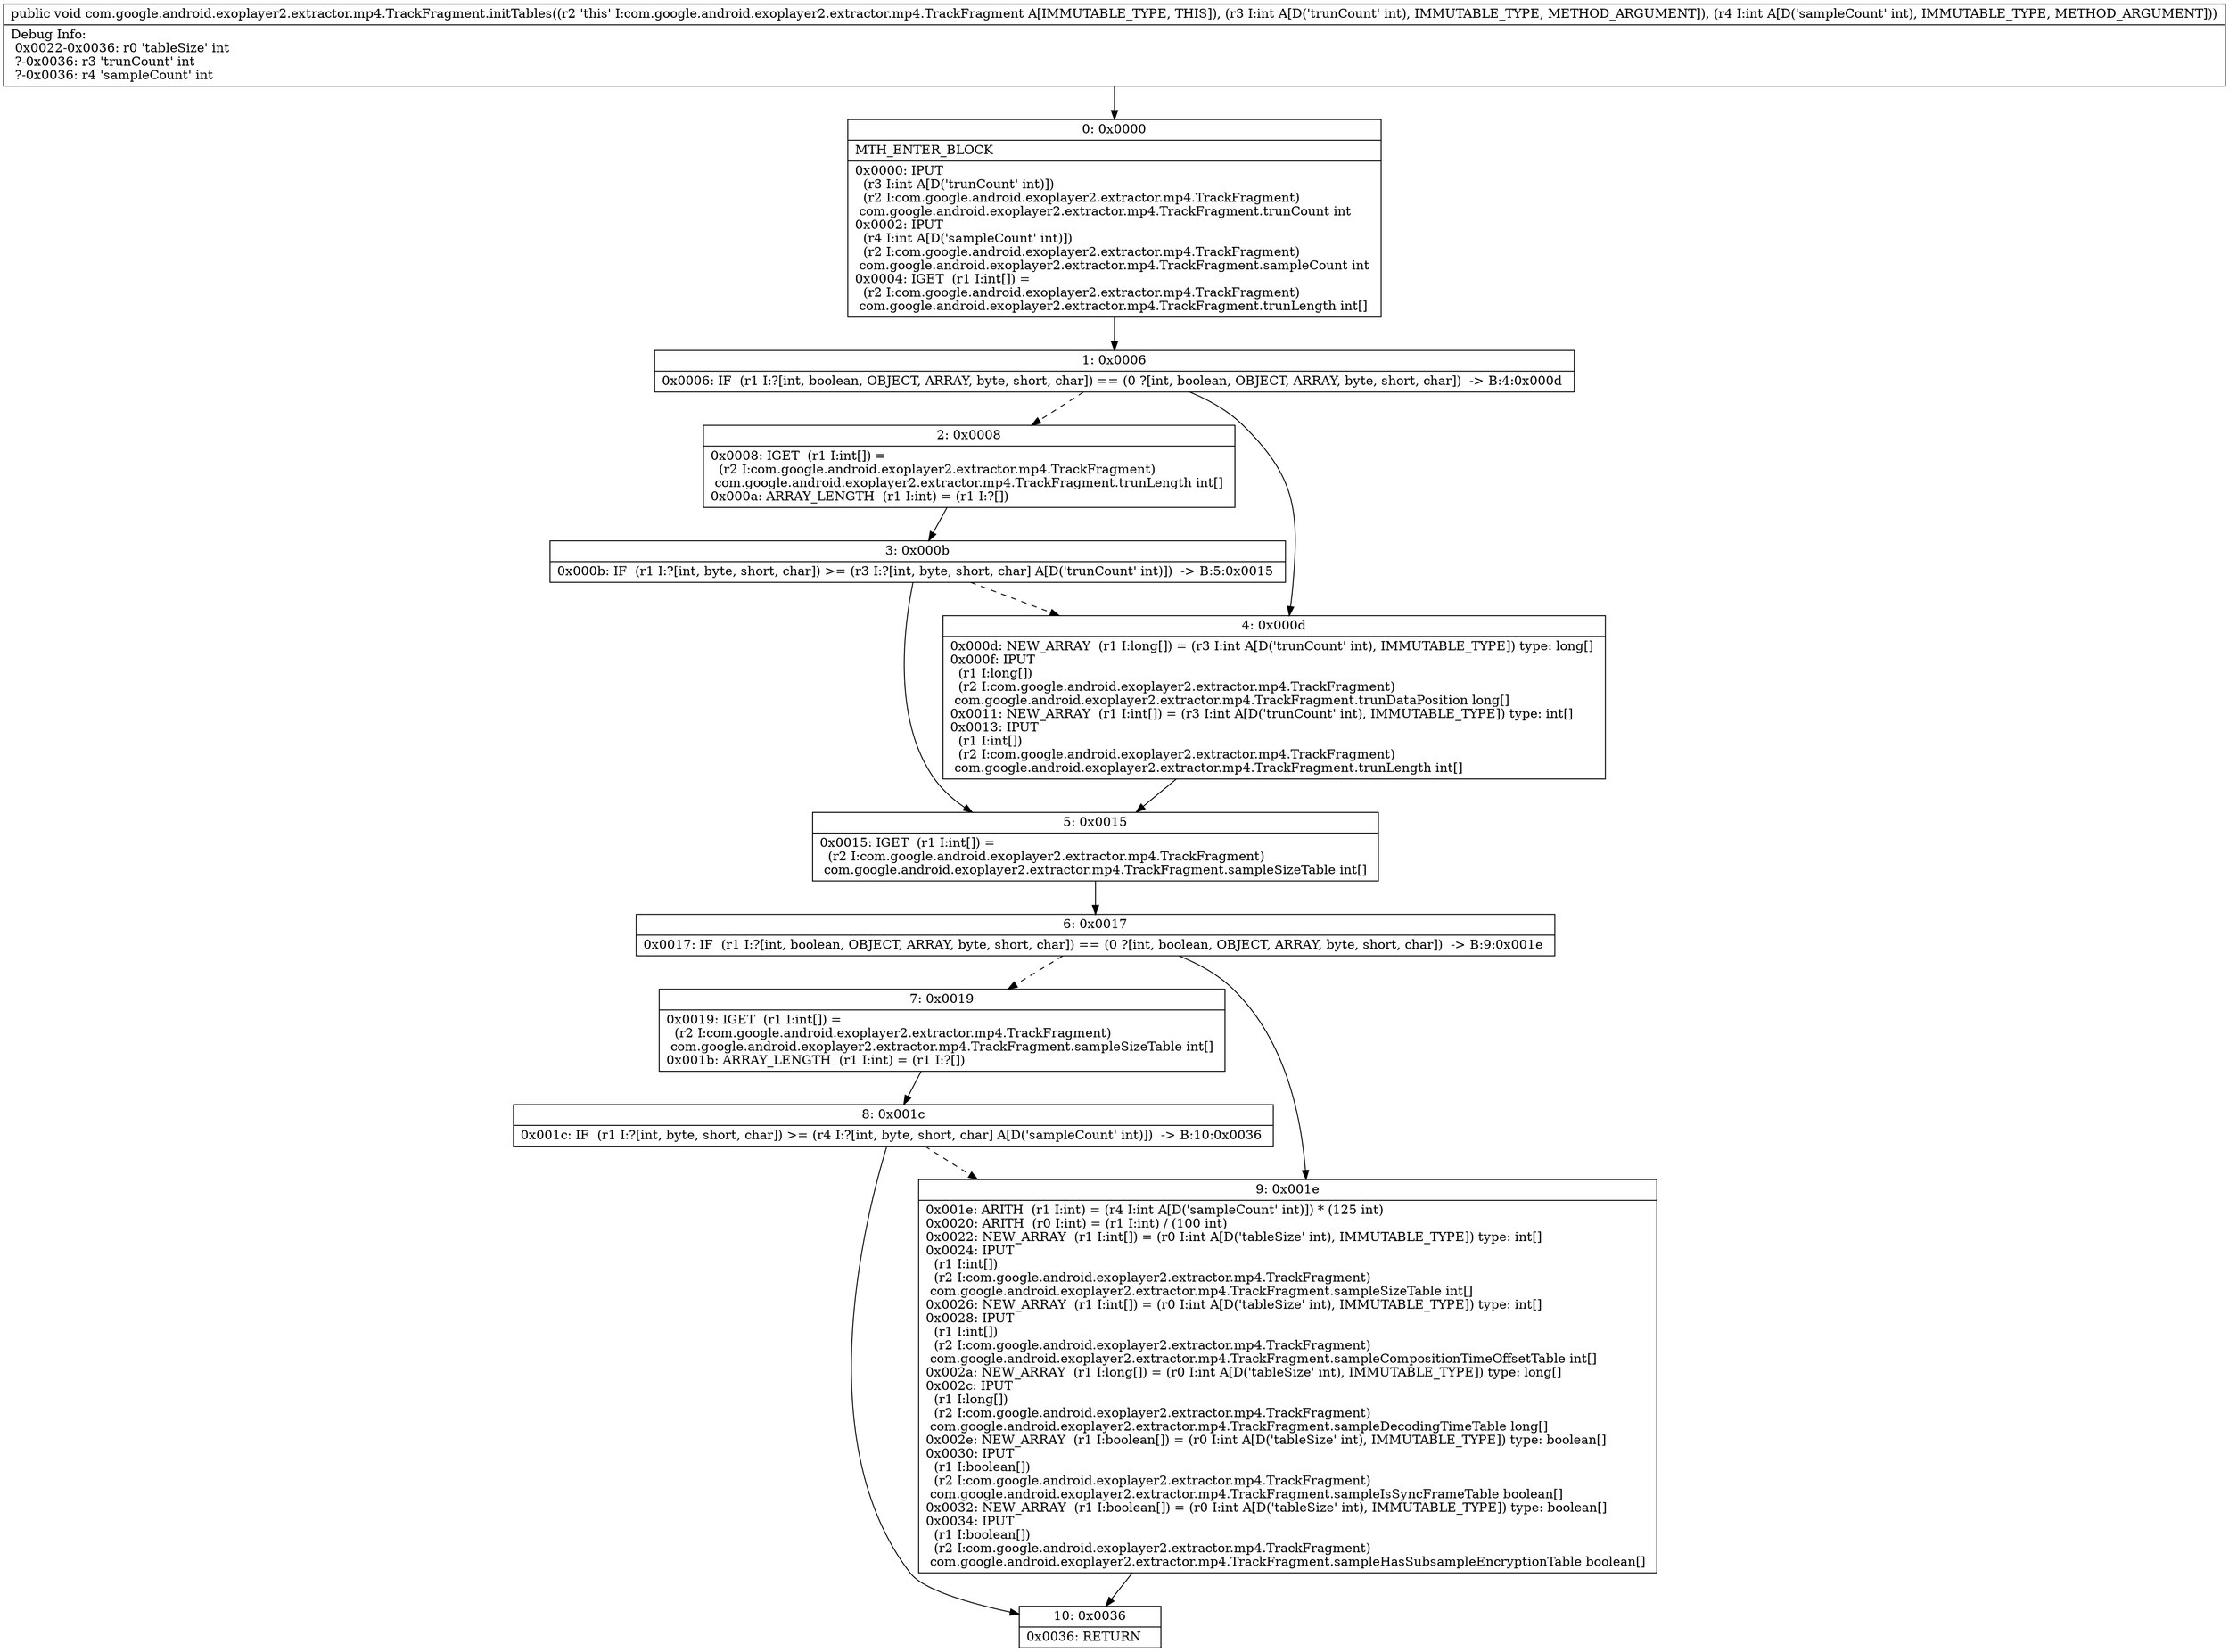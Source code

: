 digraph "CFG forcom.google.android.exoplayer2.extractor.mp4.TrackFragment.initTables(II)V" {
Node_0 [shape=record,label="{0\:\ 0x0000|MTH_ENTER_BLOCK\l|0x0000: IPUT  \l  (r3 I:int A[D('trunCount' int)])\l  (r2 I:com.google.android.exoplayer2.extractor.mp4.TrackFragment)\l com.google.android.exoplayer2.extractor.mp4.TrackFragment.trunCount int \l0x0002: IPUT  \l  (r4 I:int A[D('sampleCount' int)])\l  (r2 I:com.google.android.exoplayer2.extractor.mp4.TrackFragment)\l com.google.android.exoplayer2.extractor.mp4.TrackFragment.sampleCount int \l0x0004: IGET  (r1 I:int[]) = \l  (r2 I:com.google.android.exoplayer2.extractor.mp4.TrackFragment)\l com.google.android.exoplayer2.extractor.mp4.TrackFragment.trunLength int[] \l}"];
Node_1 [shape=record,label="{1\:\ 0x0006|0x0006: IF  (r1 I:?[int, boolean, OBJECT, ARRAY, byte, short, char]) == (0 ?[int, boolean, OBJECT, ARRAY, byte, short, char])  \-\> B:4:0x000d \l}"];
Node_2 [shape=record,label="{2\:\ 0x0008|0x0008: IGET  (r1 I:int[]) = \l  (r2 I:com.google.android.exoplayer2.extractor.mp4.TrackFragment)\l com.google.android.exoplayer2.extractor.mp4.TrackFragment.trunLength int[] \l0x000a: ARRAY_LENGTH  (r1 I:int) = (r1 I:?[]) \l}"];
Node_3 [shape=record,label="{3\:\ 0x000b|0x000b: IF  (r1 I:?[int, byte, short, char]) \>= (r3 I:?[int, byte, short, char] A[D('trunCount' int)])  \-\> B:5:0x0015 \l}"];
Node_4 [shape=record,label="{4\:\ 0x000d|0x000d: NEW_ARRAY  (r1 I:long[]) = (r3 I:int A[D('trunCount' int), IMMUTABLE_TYPE]) type: long[] \l0x000f: IPUT  \l  (r1 I:long[])\l  (r2 I:com.google.android.exoplayer2.extractor.mp4.TrackFragment)\l com.google.android.exoplayer2.extractor.mp4.TrackFragment.trunDataPosition long[] \l0x0011: NEW_ARRAY  (r1 I:int[]) = (r3 I:int A[D('trunCount' int), IMMUTABLE_TYPE]) type: int[] \l0x0013: IPUT  \l  (r1 I:int[])\l  (r2 I:com.google.android.exoplayer2.extractor.mp4.TrackFragment)\l com.google.android.exoplayer2.extractor.mp4.TrackFragment.trunLength int[] \l}"];
Node_5 [shape=record,label="{5\:\ 0x0015|0x0015: IGET  (r1 I:int[]) = \l  (r2 I:com.google.android.exoplayer2.extractor.mp4.TrackFragment)\l com.google.android.exoplayer2.extractor.mp4.TrackFragment.sampleSizeTable int[] \l}"];
Node_6 [shape=record,label="{6\:\ 0x0017|0x0017: IF  (r1 I:?[int, boolean, OBJECT, ARRAY, byte, short, char]) == (0 ?[int, boolean, OBJECT, ARRAY, byte, short, char])  \-\> B:9:0x001e \l}"];
Node_7 [shape=record,label="{7\:\ 0x0019|0x0019: IGET  (r1 I:int[]) = \l  (r2 I:com.google.android.exoplayer2.extractor.mp4.TrackFragment)\l com.google.android.exoplayer2.extractor.mp4.TrackFragment.sampleSizeTable int[] \l0x001b: ARRAY_LENGTH  (r1 I:int) = (r1 I:?[]) \l}"];
Node_8 [shape=record,label="{8\:\ 0x001c|0x001c: IF  (r1 I:?[int, byte, short, char]) \>= (r4 I:?[int, byte, short, char] A[D('sampleCount' int)])  \-\> B:10:0x0036 \l}"];
Node_9 [shape=record,label="{9\:\ 0x001e|0x001e: ARITH  (r1 I:int) = (r4 I:int A[D('sampleCount' int)]) * (125 int) \l0x0020: ARITH  (r0 I:int) = (r1 I:int) \/ (100 int) \l0x0022: NEW_ARRAY  (r1 I:int[]) = (r0 I:int A[D('tableSize' int), IMMUTABLE_TYPE]) type: int[] \l0x0024: IPUT  \l  (r1 I:int[])\l  (r2 I:com.google.android.exoplayer2.extractor.mp4.TrackFragment)\l com.google.android.exoplayer2.extractor.mp4.TrackFragment.sampleSizeTable int[] \l0x0026: NEW_ARRAY  (r1 I:int[]) = (r0 I:int A[D('tableSize' int), IMMUTABLE_TYPE]) type: int[] \l0x0028: IPUT  \l  (r1 I:int[])\l  (r2 I:com.google.android.exoplayer2.extractor.mp4.TrackFragment)\l com.google.android.exoplayer2.extractor.mp4.TrackFragment.sampleCompositionTimeOffsetTable int[] \l0x002a: NEW_ARRAY  (r1 I:long[]) = (r0 I:int A[D('tableSize' int), IMMUTABLE_TYPE]) type: long[] \l0x002c: IPUT  \l  (r1 I:long[])\l  (r2 I:com.google.android.exoplayer2.extractor.mp4.TrackFragment)\l com.google.android.exoplayer2.extractor.mp4.TrackFragment.sampleDecodingTimeTable long[] \l0x002e: NEW_ARRAY  (r1 I:boolean[]) = (r0 I:int A[D('tableSize' int), IMMUTABLE_TYPE]) type: boolean[] \l0x0030: IPUT  \l  (r1 I:boolean[])\l  (r2 I:com.google.android.exoplayer2.extractor.mp4.TrackFragment)\l com.google.android.exoplayer2.extractor.mp4.TrackFragment.sampleIsSyncFrameTable boolean[] \l0x0032: NEW_ARRAY  (r1 I:boolean[]) = (r0 I:int A[D('tableSize' int), IMMUTABLE_TYPE]) type: boolean[] \l0x0034: IPUT  \l  (r1 I:boolean[])\l  (r2 I:com.google.android.exoplayer2.extractor.mp4.TrackFragment)\l com.google.android.exoplayer2.extractor.mp4.TrackFragment.sampleHasSubsampleEncryptionTable boolean[] \l}"];
Node_10 [shape=record,label="{10\:\ 0x0036|0x0036: RETURN   \l}"];
MethodNode[shape=record,label="{public void com.google.android.exoplayer2.extractor.mp4.TrackFragment.initTables((r2 'this' I:com.google.android.exoplayer2.extractor.mp4.TrackFragment A[IMMUTABLE_TYPE, THIS]), (r3 I:int A[D('trunCount' int), IMMUTABLE_TYPE, METHOD_ARGUMENT]), (r4 I:int A[D('sampleCount' int), IMMUTABLE_TYPE, METHOD_ARGUMENT]))  | Debug Info:\l  0x0022\-0x0036: r0 'tableSize' int\l  ?\-0x0036: r3 'trunCount' int\l  ?\-0x0036: r4 'sampleCount' int\l}"];
MethodNode -> Node_0;
Node_0 -> Node_1;
Node_1 -> Node_2[style=dashed];
Node_1 -> Node_4;
Node_2 -> Node_3;
Node_3 -> Node_4[style=dashed];
Node_3 -> Node_5;
Node_4 -> Node_5;
Node_5 -> Node_6;
Node_6 -> Node_7[style=dashed];
Node_6 -> Node_9;
Node_7 -> Node_8;
Node_8 -> Node_9[style=dashed];
Node_8 -> Node_10;
Node_9 -> Node_10;
}

